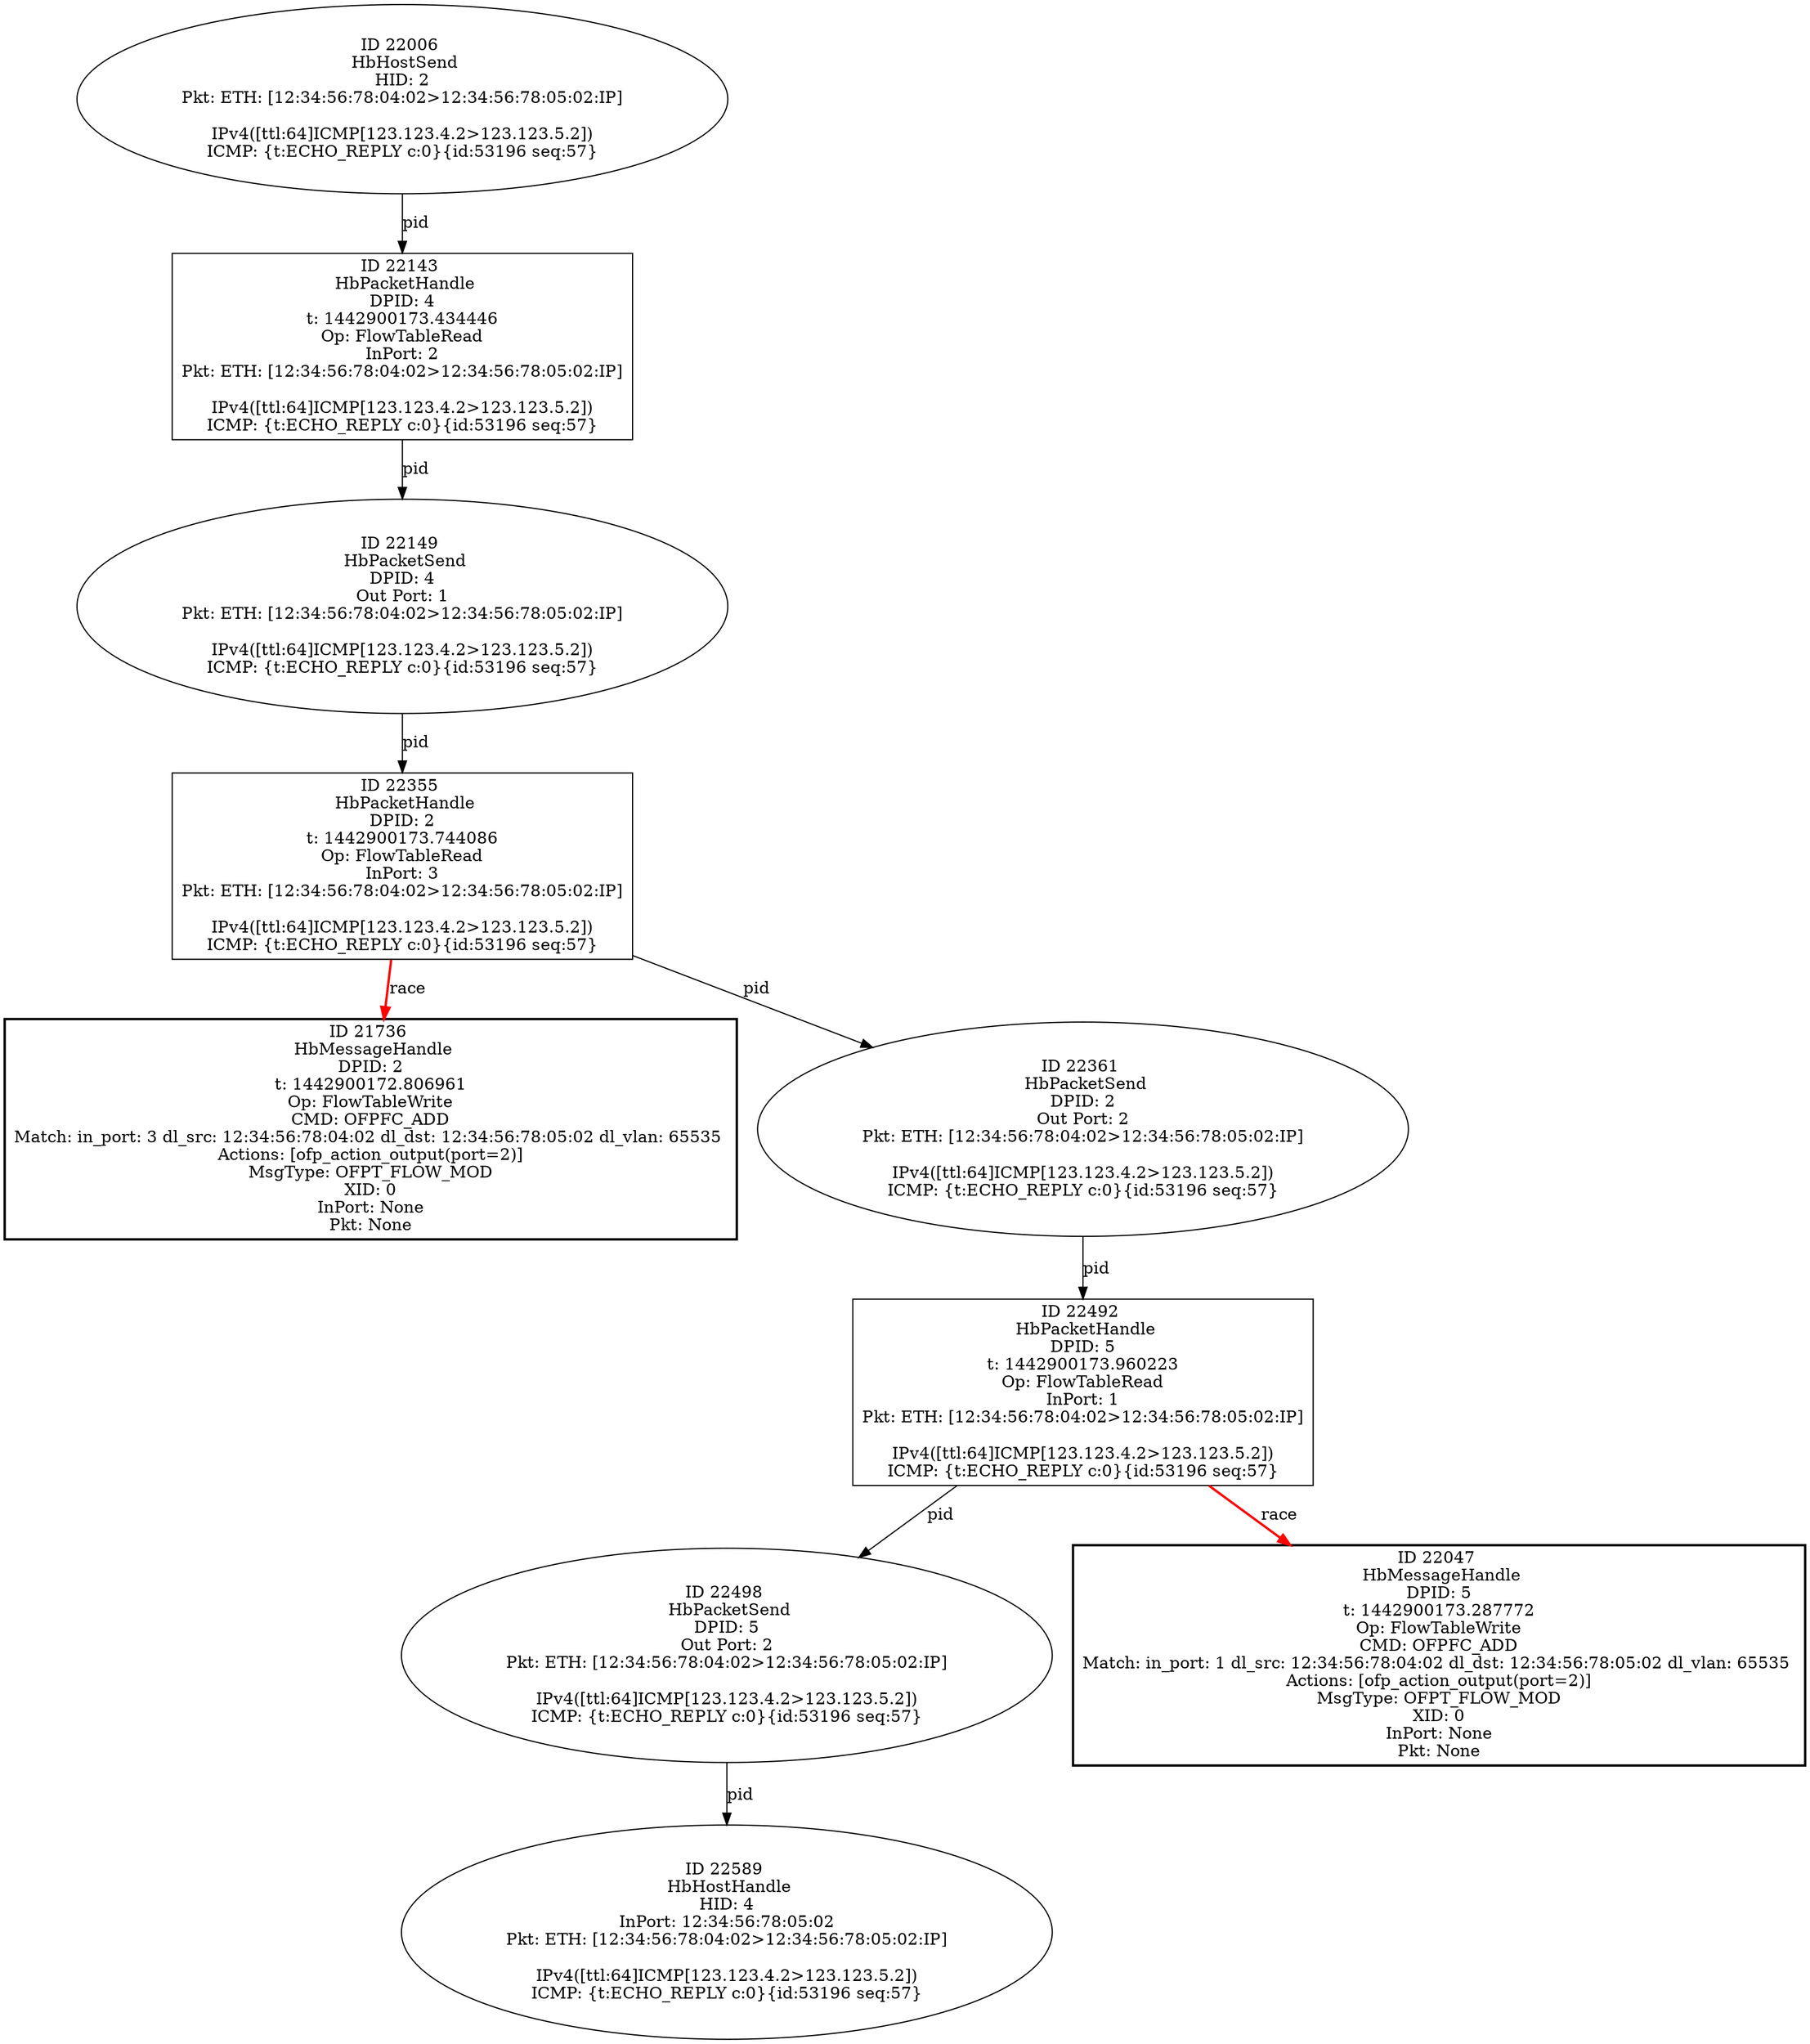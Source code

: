 strict digraph G {
22498 [shape=oval, event=<hb_events.HbPacketSend object at 0x10cb3e290>, label="ID 22498 
 HbPacketSend
DPID: 5
Out Port: 2
Pkt: ETH: [12:34:56:78:04:02>12:34:56:78:05:02:IP]

IPv4([ttl:64]ICMP[123.123.4.2>123.123.5.2])
ICMP: {t:ECHO_REPLY c:0}{id:53196 seq:57}"];
22149 [shape=oval, event=<hb_events.HbPacketSend object at 0x10ca203d0>, label="ID 22149 
 HbPacketSend
DPID: 4
Out Port: 1
Pkt: ETH: [12:34:56:78:04:02>12:34:56:78:05:02:IP]

IPv4([ttl:64]ICMP[123.123.4.2>123.123.5.2])
ICMP: {t:ECHO_REPLY c:0}{id:53196 seq:57}"];
21736 [shape=box, style=bold, event=<hb_events.HbMessageHandle object at 0x10c926b50>, label="ID 21736 
 HbMessageHandle
DPID: 2
t: 1442900172.806961
Op: FlowTableWrite
CMD: OFPFC_ADD
Match: in_port: 3 dl_src: 12:34:56:78:04:02 dl_dst: 12:34:56:78:05:02 dl_vlan: 65535 
Actions: [ofp_action_output(port=2)]
MsgType: OFPT_FLOW_MOD
XID: 0
InPort: None
Pkt: None"];
22355 [shape=box, event=<hb_events.HbPacketHandle object at 0x10cab7750>, label="ID 22355 
 HbPacketHandle
DPID: 2
t: 1442900173.744086
Op: FlowTableRead
InPort: 3
Pkt: ETH: [12:34:56:78:04:02>12:34:56:78:05:02:IP]

IPv4([ttl:64]ICMP[123.123.4.2>123.123.5.2])
ICMP: {t:ECHO_REPLY c:0}{id:53196 seq:57}"];
22006 [shape=oval, event=<hb_events.HbHostSend object at 0x10c9c0290>, label="ID 22006 
 HbHostSend
HID: 2
Pkt: ETH: [12:34:56:78:04:02>12:34:56:78:05:02:IP]

IPv4([ttl:64]ICMP[123.123.4.2>123.123.5.2])
ICMP: {t:ECHO_REPLY c:0}{id:53196 seq:57}"];
22361 [shape=oval, event=<hb_events.HbPacketSend object at 0x10cab7850>, label="ID 22361 
 HbPacketSend
DPID: 2
Out Port: 2
Pkt: ETH: [12:34:56:78:04:02>12:34:56:78:05:02:IP]

IPv4([ttl:64]ICMP[123.123.4.2>123.123.5.2])
ICMP: {t:ECHO_REPLY c:0}{id:53196 seq:57}"];
22047 [shape=box, style=bold, event=<hb_events.HbMessageHandle object at 0x10c9ee410>, label="ID 22047 
 HbMessageHandle
DPID: 5
t: 1442900173.287772
Op: FlowTableWrite
CMD: OFPFC_ADD
Match: in_port: 1 dl_src: 12:34:56:78:04:02 dl_dst: 12:34:56:78:05:02 dl_vlan: 65535 
Actions: [ofp_action_output(port=2)]
MsgType: OFPT_FLOW_MOD
XID: 0
InPort: None
Pkt: None"];
22492 [shape=box, event=<hb_events.HbPacketHandle object at 0x10cb31bd0>, label="ID 22492 
 HbPacketHandle
DPID: 5
t: 1442900173.960223
Op: FlowTableRead
InPort: 1
Pkt: ETH: [12:34:56:78:04:02>12:34:56:78:05:02:IP]

IPv4([ttl:64]ICMP[123.123.4.2>123.123.5.2])
ICMP: {t:ECHO_REPLY c:0}{id:53196 seq:57}"];
22589 [shape=oval, event=<hb_events.HbHostHandle object at 0x10cb78f10>, label="ID 22589 
 HbHostHandle
HID: 4
InPort: 12:34:56:78:05:02
Pkt: ETH: [12:34:56:78:04:02>12:34:56:78:05:02:IP]

IPv4([ttl:64]ICMP[123.123.4.2>123.123.5.2])
ICMP: {t:ECHO_REPLY c:0}{id:53196 seq:57}"];
22143 [shape=box, event=<hb_events.HbPacketHandle object at 0x10ca20890>, label="ID 22143 
 HbPacketHandle
DPID: 4
t: 1442900173.434446
Op: FlowTableRead
InPort: 2
Pkt: ETH: [12:34:56:78:04:02>12:34:56:78:05:02:IP]

IPv4([ttl:64]ICMP[123.123.4.2>123.123.5.2])
ICMP: {t:ECHO_REPLY c:0}{id:53196 seq:57}"];
22498 -> 22589  [rel=pid, label=pid];
22149 -> 22355  [rel=pid, label=pid];
22355 -> 21736  [harmful=True, color=red, style=bold, rel=race, label=race];
22355 -> 22361  [rel=pid, label=pid];
22006 -> 22143  [rel=pid, label=pid];
22361 -> 22492  [rel=pid, label=pid];
22492 -> 22498  [rel=pid, label=pid];
22492 -> 22047  [harmful=True, color=red, style=bold, rel=race, label=race];
22143 -> 22149  [rel=pid, label=pid];
}
